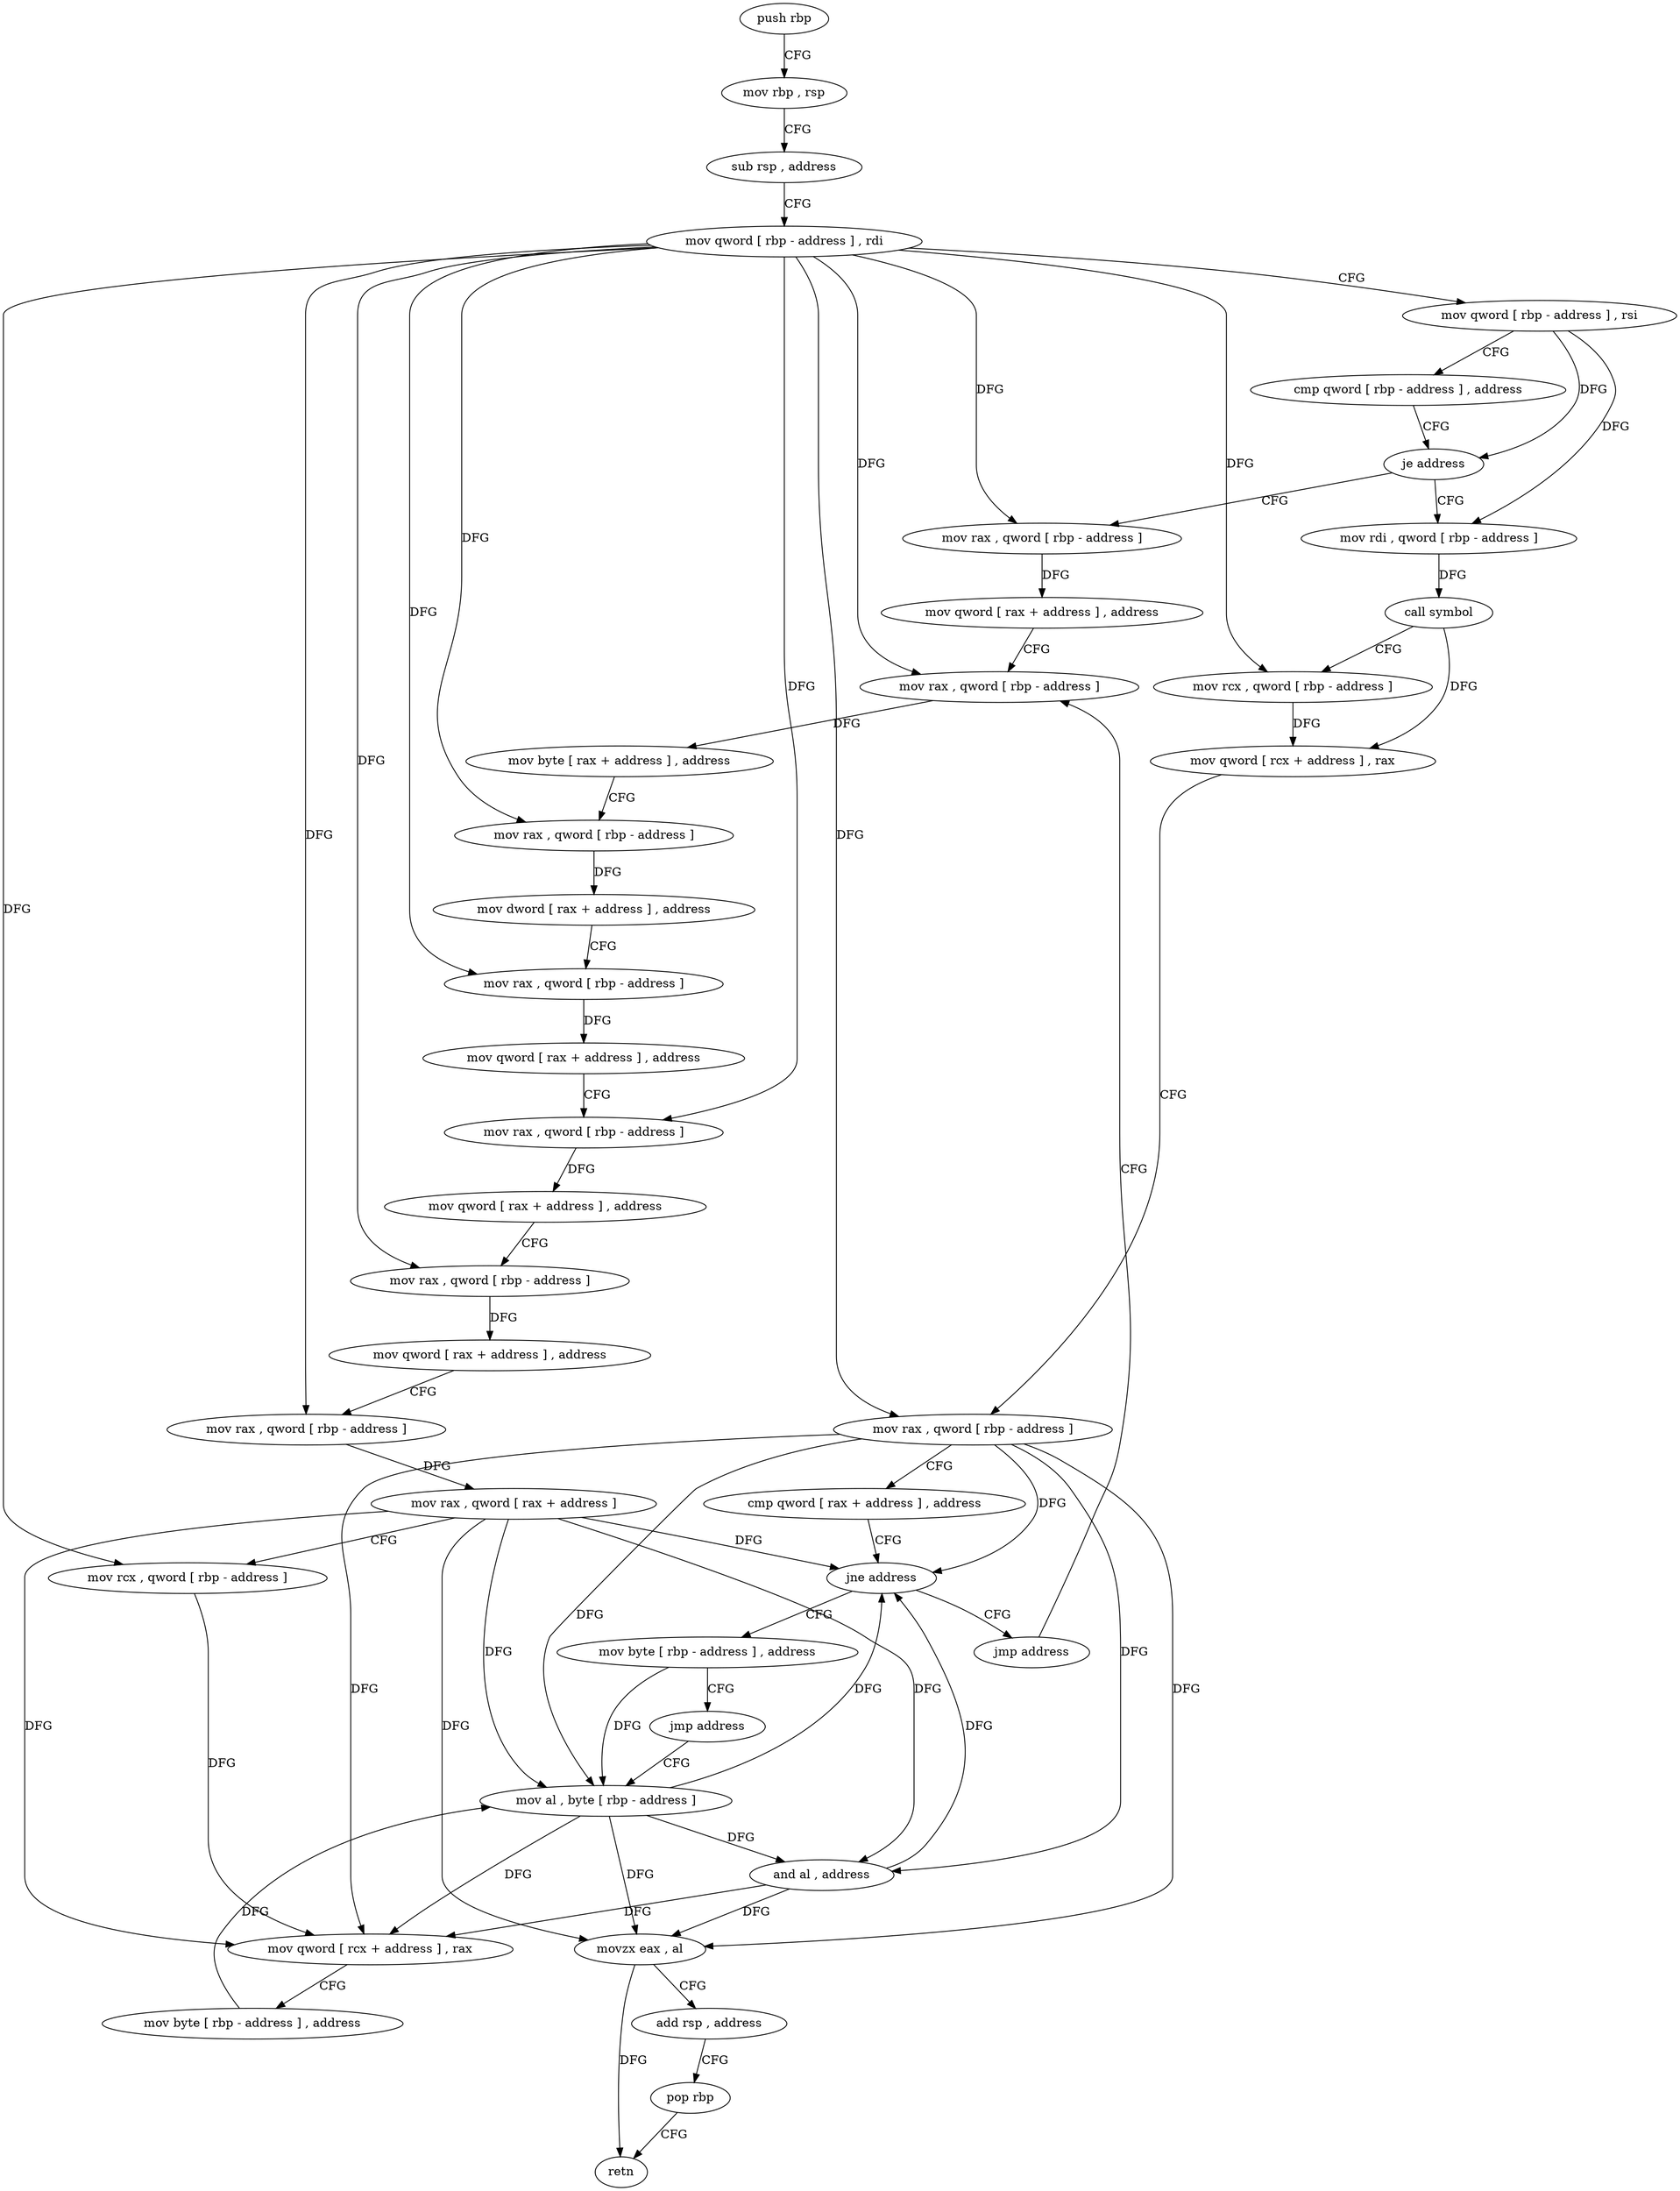 digraph "func" {
"112672" [label = "push rbp" ]
"112673" [label = "mov rbp , rsp" ]
"112676" [label = "sub rsp , address" ]
"112680" [label = "mov qword [ rbp - address ] , rdi" ]
"112684" [label = "mov qword [ rbp - address ] , rsi" ]
"112688" [label = "cmp qword [ rbp - address ] , address" ]
"112693" [label = "je address" ]
"112745" [label = "mov rax , qword [ rbp - address ]" ]
"112699" [label = "mov rdi , qword [ rbp - address ]" ]
"112749" [label = "mov qword [ rax + address ] , address" ]
"112757" [label = "mov rax , qword [ rbp - address ]" ]
"112703" [label = "call symbol" ]
"112708" [label = "mov rcx , qword [ rbp - address ]" ]
"112712" [label = "mov qword [ rcx + address ] , rax" ]
"112716" [label = "mov rax , qword [ rbp - address ]" ]
"112720" [label = "cmp qword [ rax + address ] , address" ]
"112725" [label = "jne address" ]
"112740" [label = "jmp address" ]
"112731" [label = "mov byte [ rbp - address ] , address" ]
"112735" [label = "jmp address" ]
"112832" [label = "mov al , byte [ rbp - address ]" ]
"112761" [label = "mov byte [ rax + address ] , address" ]
"112765" [label = "mov rax , qword [ rbp - address ]" ]
"112769" [label = "mov dword [ rax + address ] , address" ]
"112776" [label = "mov rax , qword [ rbp - address ]" ]
"112780" [label = "mov qword [ rax + address ] , address" ]
"112788" [label = "mov rax , qword [ rbp - address ]" ]
"112792" [label = "mov qword [ rax + address ] , address" ]
"112800" [label = "mov rax , qword [ rbp - address ]" ]
"112804" [label = "mov qword [ rax + address ] , address" ]
"112812" [label = "mov rax , qword [ rbp - address ]" ]
"112816" [label = "mov rax , qword [ rax + address ]" ]
"112820" [label = "mov rcx , qword [ rbp - address ]" ]
"112824" [label = "mov qword [ rcx + address ] , rax" ]
"112828" [label = "mov byte [ rbp - address ] , address" ]
"112835" [label = "and al , address" ]
"112837" [label = "movzx eax , al" ]
"112840" [label = "add rsp , address" ]
"112844" [label = "pop rbp" ]
"112845" [label = "retn" ]
"112672" -> "112673" [ label = "CFG" ]
"112673" -> "112676" [ label = "CFG" ]
"112676" -> "112680" [ label = "CFG" ]
"112680" -> "112684" [ label = "CFG" ]
"112680" -> "112745" [ label = "DFG" ]
"112680" -> "112708" [ label = "DFG" ]
"112680" -> "112716" [ label = "DFG" ]
"112680" -> "112757" [ label = "DFG" ]
"112680" -> "112765" [ label = "DFG" ]
"112680" -> "112776" [ label = "DFG" ]
"112680" -> "112788" [ label = "DFG" ]
"112680" -> "112800" [ label = "DFG" ]
"112680" -> "112812" [ label = "DFG" ]
"112680" -> "112820" [ label = "DFG" ]
"112684" -> "112688" [ label = "CFG" ]
"112684" -> "112693" [ label = "DFG" ]
"112684" -> "112699" [ label = "DFG" ]
"112688" -> "112693" [ label = "CFG" ]
"112693" -> "112745" [ label = "CFG" ]
"112693" -> "112699" [ label = "CFG" ]
"112745" -> "112749" [ label = "DFG" ]
"112699" -> "112703" [ label = "DFG" ]
"112749" -> "112757" [ label = "CFG" ]
"112757" -> "112761" [ label = "DFG" ]
"112703" -> "112708" [ label = "CFG" ]
"112703" -> "112712" [ label = "DFG" ]
"112708" -> "112712" [ label = "DFG" ]
"112712" -> "112716" [ label = "CFG" ]
"112716" -> "112720" [ label = "CFG" ]
"112716" -> "112725" [ label = "DFG" ]
"112716" -> "112824" [ label = "DFG" ]
"112716" -> "112832" [ label = "DFG" ]
"112716" -> "112835" [ label = "DFG" ]
"112716" -> "112837" [ label = "DFG" ]
"112720" -> "112725" [ label = "CFG" ]
"112725" -> "112740" [ label = "CFG" ]
"112725" -> "112731" [ label = "CFG" ]
"112740" -> "112757" [ label = "CFG" ]
"112731" -> "112735" [ label = "CFG" ]
"112731" -> "112832" [ label = "DFG" ]
"112735" -> "112832" [ label = "CFG" ]
"112832" -> "112835" [ label = "DFG" ]
"112832" -> "112725" [ label = "DFG" ]
"112832" -> "112824" [ label = "DFG" ]
"112832" -> "112837" [ label = "DFG" ]
"112761" -> "112765" [ label = "CFG" ]
"112765" -> "112769" [ label = "DFG" ]
"112769" -> "112776" [ label = "CFG" ]
"112776" -> "112780" [ label = "DFG" ]
"112780" -> "112788" [ label = "CFG" ]
"112788" -> "112792" [ label = "DFG" ]
"112792" -> "112800" [ label = "CFG" ]
"112800" -> "112804" [ label = "DFG" ]
"112804" -> "112812" [ label = "CFG" ]
"112812" -> "112816" [ label = "DFG" ]
"112816" -> "112820" [ label = "CFG" ]
"112816" -> "112725" [ label = "DFG" ]
"112816" -> "112824" [ label = "DFG" ]
"112816" -> "112832" [ label = "DFG" ]
"112816" -> "112835" [ label = "DFG" ]
"112816" -> "112837" [ label = "DFG" ]
"112820" -> "112824" [ label = "DFG" ]
"112824" -> "112828" [ label = "CFG" ]
"112828" -> "112832" [ label = "DFG" ]
"112835" -> "112837" [ label = "DFG" ]
"112835" -> "112725" [ label = "DFG" ]
"112835" -> "112824" [ label = "DFG" ]
"112837" -> "112840" [ label = "CFG" ]
"112837" -> "112845" [ label = "DFG" ]
"112840" -> "112844" [ label = "CFG" ]
"112844" -> "112845" [ label = "CFG" ]
}
